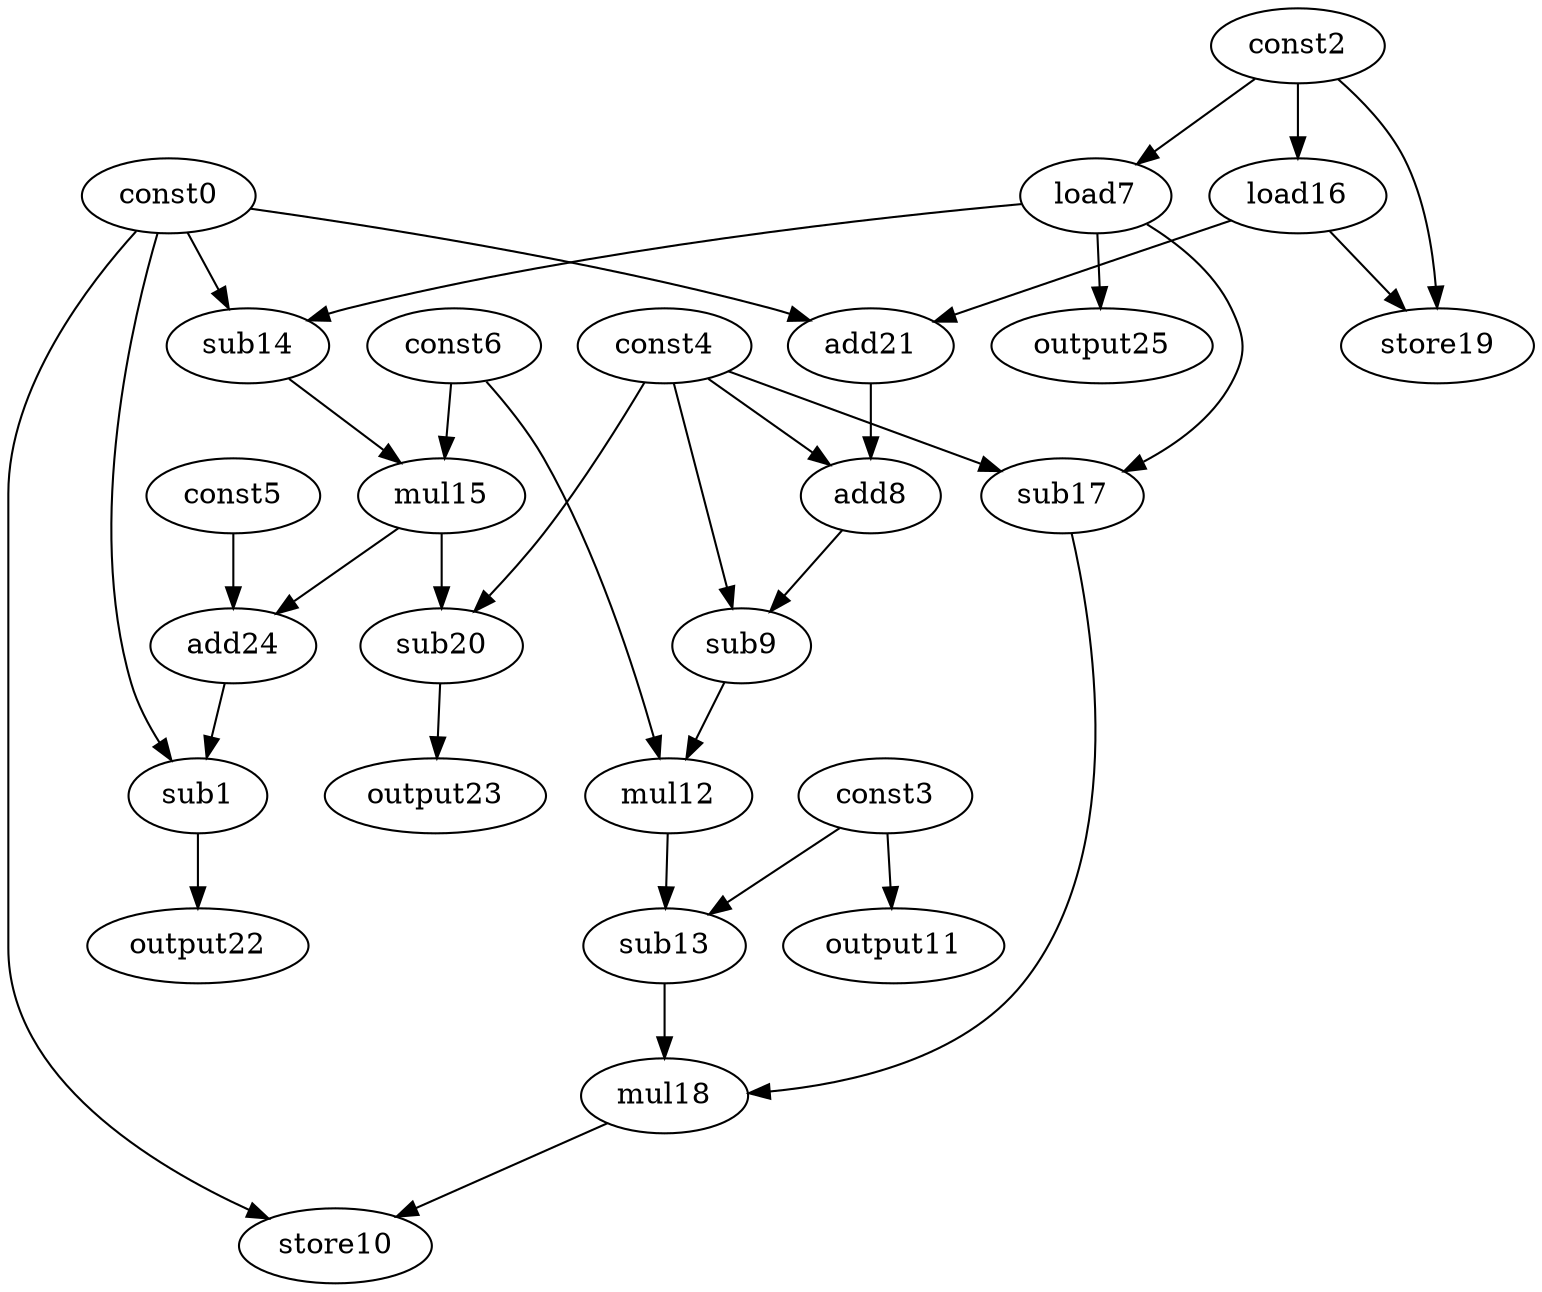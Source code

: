 digraph G { 
const0[opcode=const]; 
sub1[opcode=sub]; 
const2[opcode=const]; 
const3[opcode=const]; 
const4[opcode=const]; 
const5[opcode=const]; 
const6[opcode=const]; 
load7[opcode=load]; 
add8[opcode=add]; 
sub9[opcode=sub]; 
store10[opcode=store]; 
output11[opcode=output]; 
mul12[opcode=mul]; 
sub13[opcode=sub]; 
sub14[opcode=sub]; 
mul15[opcode=mul]; 
load16[opcode=load]; 
sub17[opcode=sub]; 
mul18[opcode=mul]; 
store19[opcode=store]; 
sub20[opcode=sub]; 
add21[opcode=add]; 
output22[opcode=output]; 
output23[opcode=output]; 
add24[opcode=add]; 
output25[opcode=output]; 
const2->load7[operand=0];
const3->output11[operand=0];
const2->load16[operand=0];
const0->sub14[operand=0];
load7->sub14[operand=1];
const4->sub17[operand=0];
load7->sub17[operand=1];
load16->store19[operand=0];
const2->store19[operand=1];
load16->add21[operand=0];
const0->add21[operand=1];
load7->output25[operand=0];
const4->add8[operand=0];
add21->add8[operand=1];
const6->mul15[operand=0];
sub14->mul15[operand=1];
add8->sub9[operand=0];
const4->sub9[operand=1];
const4->sub20[operand=0];
mul15->sub20[operand=1];
const5->add24[operand=0];
mul15->add24[operand=1];
const0->sub1[operand=0];
add24->sub1[operand=1];
sub9->mul12[operand=0];
const6->mul12[operand=1];
sub20->output23[operand=0];
const3->sub13[operand=0];
mul12->sub13[operand=1];
sub1->output22[operand=0];
sub17->mul18[operand=0];
sub13->mul18[operand=1];
const0->store10[operand=0];
mul18->store10[operand=1];
}
